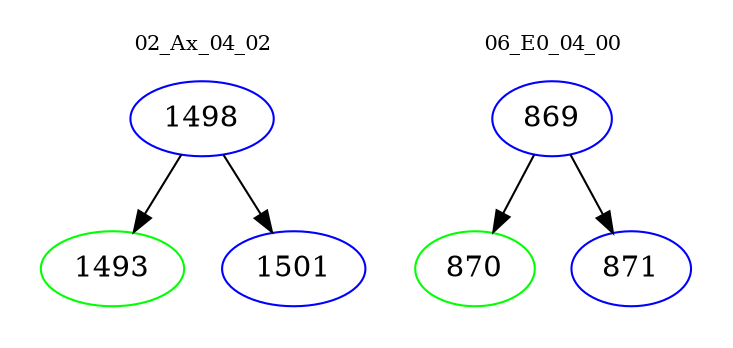 digraph{
subgraph cluster_0 {
color = white
label = "02_Ax_04_02";
fontsize=10;
T0_1498 [label="1498", color="blue"]
T0_1498 -> T0_1493 [color="black"]
T0_1493 [label="1493", color="green"]
T0_1498 -> T0_1501 [color="black"]
T0_1501 [label="1501", color="blue"]
}
subgraph cluster_1 {
color = white
label = "06_E0_04_00";
fontsize=10;
T1_869 [label="869", color="blue"]
T1_869 -> T1_870 [color="black"]
T1_870 [label="870", color="green"]
T1_869 -> T1_871 [color="black"]
T1_871 [label="871", color="blue"]
}
}
